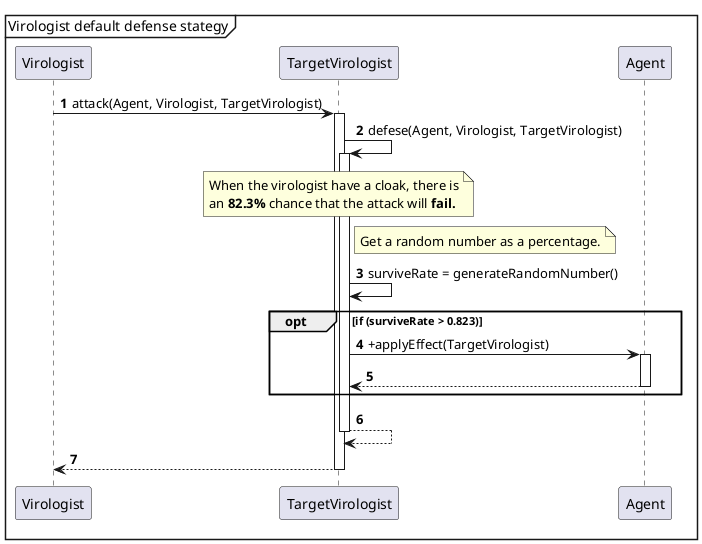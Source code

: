 @startuml
'https://plantuml.com/sequence-diagram

autonumber

mainframe Virologist default defense stategy


Virologist -> TargetVirologist++: attack(Agent, Virologist, TargetVirologist)

TargetVirologist -> TargetVirologist++: defese(Agent, Virologist, TargetVirologist)


note over TargetVirologist
    When the virologist have a cloak, there is
    an **82.3%** chance that the attack will **fail.**
end note

note right of TargetVirologist
Get a random number as a percentage.
end note

TargetVirologist -> TargetVirologist: surviveRate = generateRandomNumber()

opt if (surviveRate > 0.823)
    TargetVirologist -> Agent++: +applyEffect(TargetVirologist)
    Agent --> TargetVirologist--
end opt


TargetVirologist --> TargetVirologist--

TargetVirologist --> Virologist --
@enduml